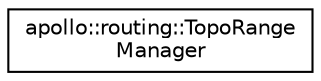 digraph "Graphical Class Hierarchy"
{
  edge [fontname="Helvetica",fontsize="10",labelfontname="Helvetica",labelfontsize="10"];
  node [fontname="Helvetica",fontsize="10",shape=record];
  rankdir="LR";
  Node1 [label="apollo::routing::TopoRange\lManager",height=0.2,width=0.4,color="black", fillcolor="white", style="filled",URL="$classapollo_1_1routing_1_1TopoRangeManager.html"];
}
